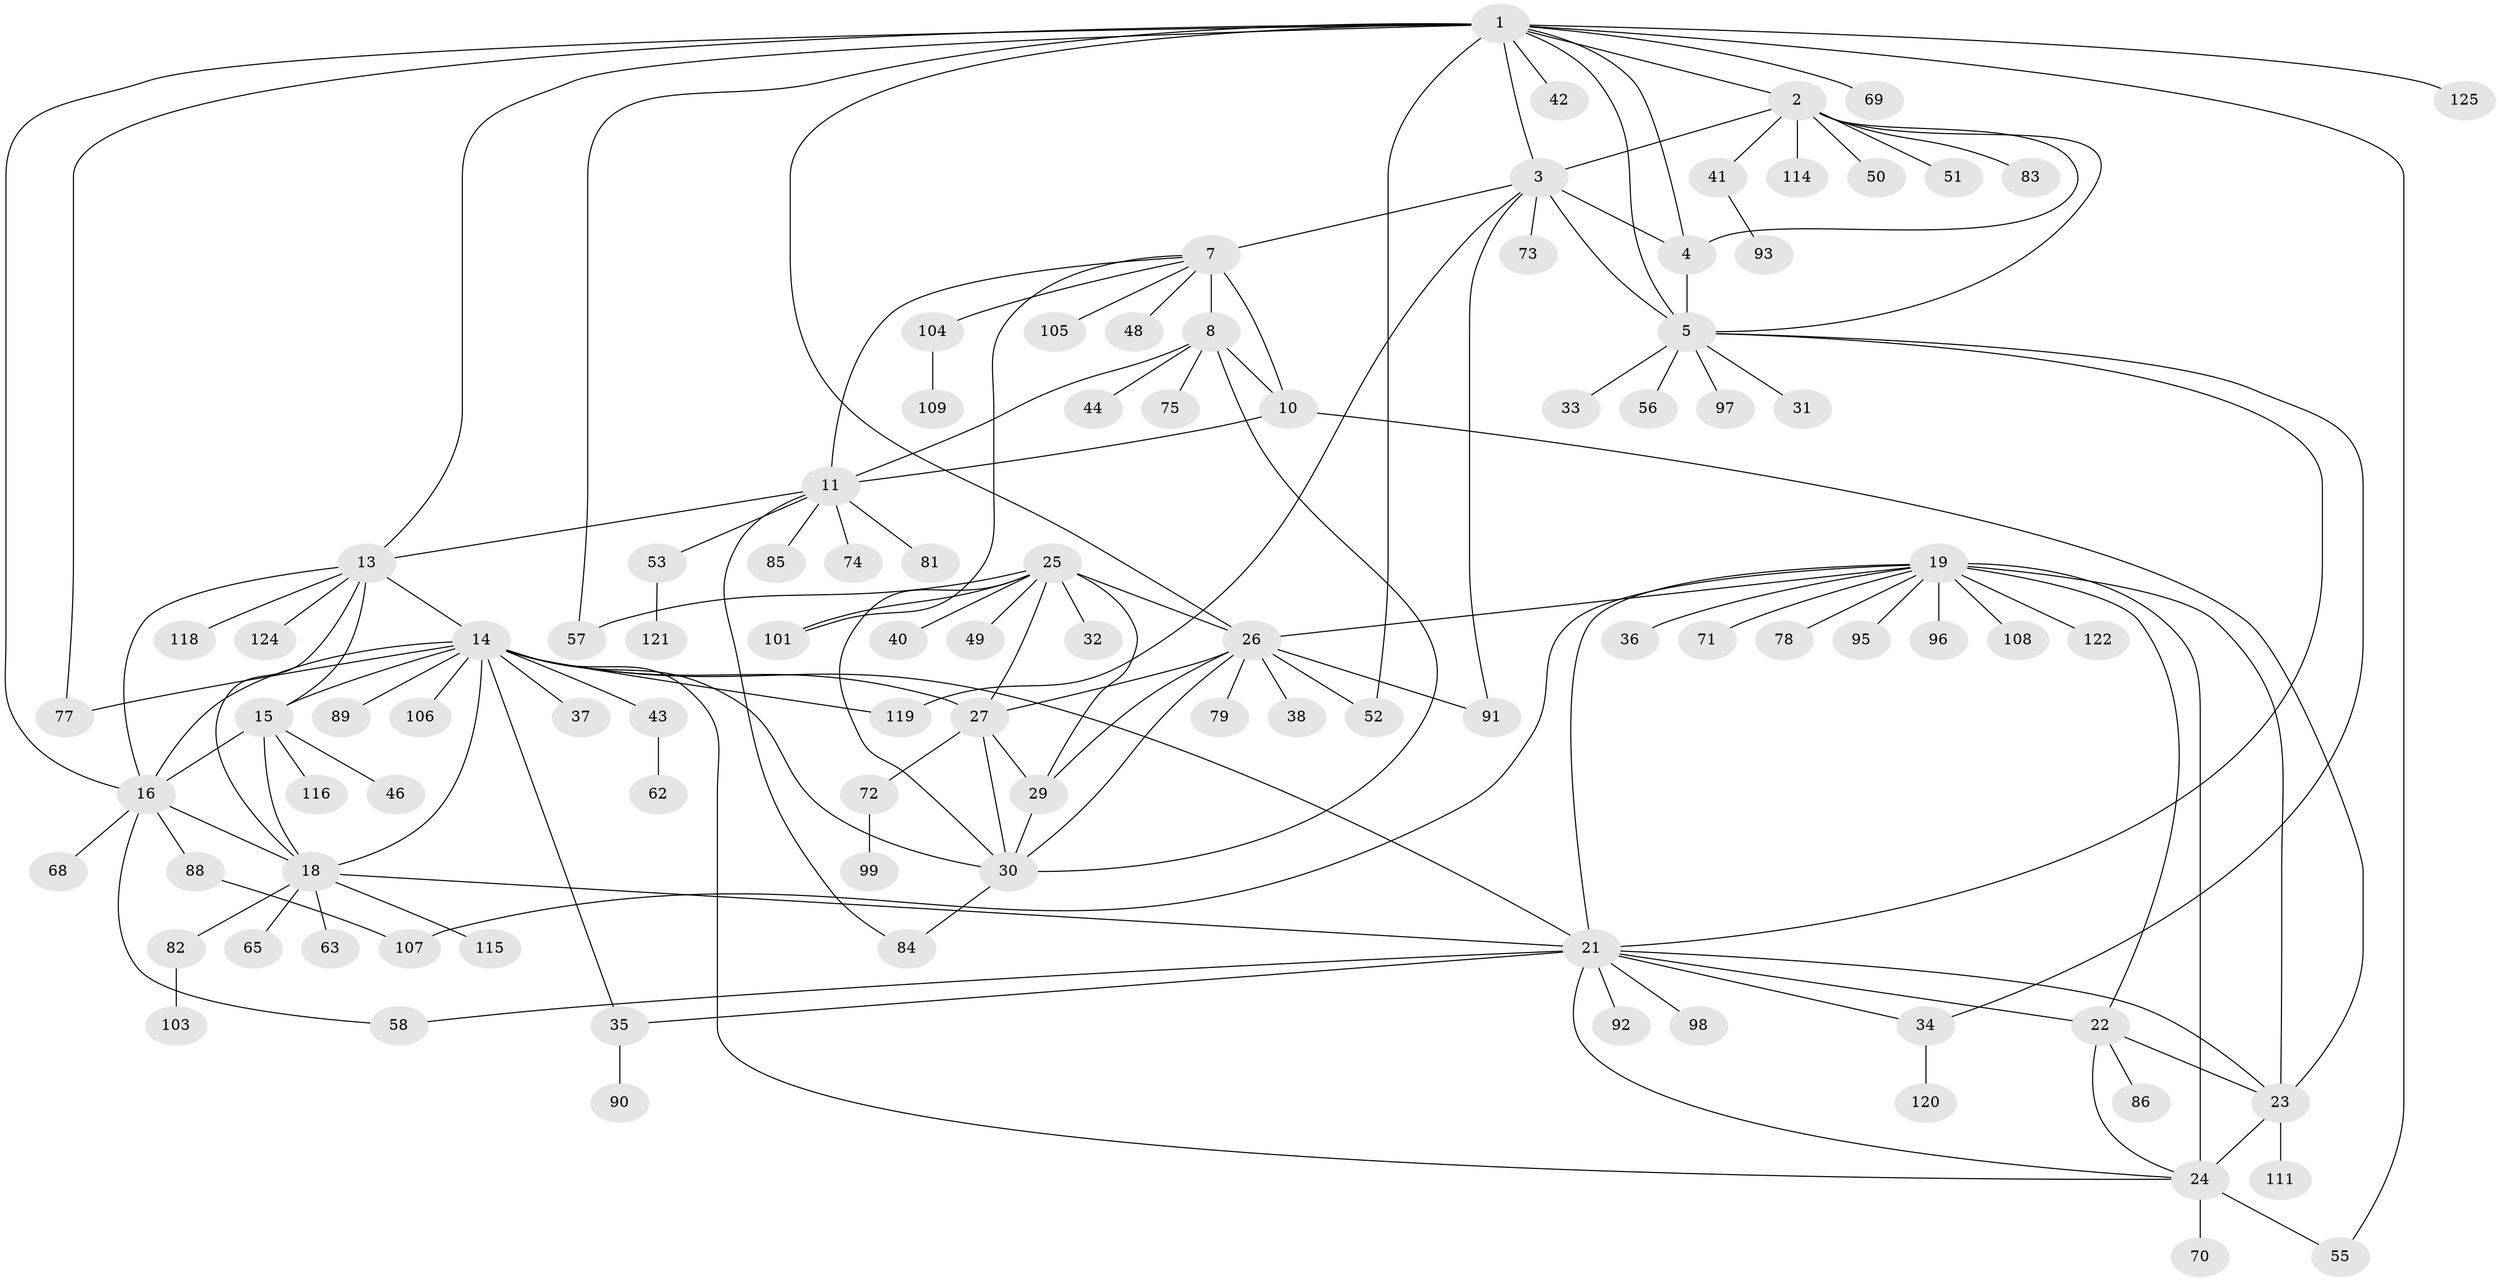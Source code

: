 // original degree distribution, {16: 0.008, 11: 0.024, 9: 0.048, 6: 0.048, 12: 0.024, 5: 0.008, 7: 0.04, 10: 0.008, 8: 0.024, 13: 0.008, 1: 0.536, 3: 0.024, 4: 0.016, 2: 0.184}
// Generated by graph-tools (version 1.1) at 2025/42/03/06/25 10:42:07]
// undirected, 98 vertices, 146 edges
graph export_dot {
graph [start="1"]
  node [color=gray90,style=filled];
  1 [super="+47"];
  2 [super="+66"];
  3 [super="+6"];
  4 [super="+94"];
  5 [super="+100"];
  7 [super="+12"];
  8 [super="+9"];
  10 [super="+76"];
  11 [super="+61"];
  13 [super="+54"];
  14 [super="+17"];
  15 [super="+87"];
  16;
  18 [super="+60"];
  19 [super="+20"];
  21 [super="+110"];
  22;
  23;
  24 [super="+80"];
  25 [super="+59"];
  26 [super="+28"];
  27 [super="+39"];
  29 [super="+113"];
  30 [super="+45"];
  31;
  32;
  33;
  34;
  35 [super="+64"];
  36;
  37;
  38;
  40;
  41;
  42;
  43;
  44;
  46;
  48;
  49;
  50;
  51;
  52;
  53 [super="+123"];
  55 [super="+67"];
  56;
  57;
  58;
  62;
  63;
  65;
  68;
  69;
  70;
  71;
  72;
  73;
  74;
  75;
  77;
  78 [super="+117"];
  79;
  81;
  82;
  83;
  84;
  85;
  86 [super="+102"];
  88;
  89;
  90;
  91;
  92;
  93;
  95;
  96;
  97;
  98;
  99;
  101;
  103 [super="+112"];
  104;
  105;
  106;
  107;
  108;
  109;
  111;
  114;
  115;
  116;
  118;
  119;
  120;
  121;
  122;
  124;
  125;
  1 -- 2;
  1 -- 3 [weight=2];
  1 -- 4;
  1 -- 5;
  1 -- 16;
  1 -- 42;
  1 -- 52;
  1 -- 57;
  1 -- 69;
  1 -- 77;
  1 -- 125;
  1 -- 13;
  1 -- 26;
  1 -- 55;
  2 -- 3 [weight=2];
  2 -- 4;
  2 -- 5;
  2 -- 41;
  2 -- 50;
  2 -- 51;
  2 -- 83;
  2 -- 114;
  3 -- 4 [weight=2];
  3 -- 5 [weight=2];
  3 -- 73;
  3 -- 91;
  3 -- 119;
  3 -- 7;
  4 -- 5;
  5 -- 21;
  5 -- 31;
  5 -- 33;
  5 -- 34;
  5 -- 56;
  5 -- 97;
  7 -- 8 [weight=4];
  7 -- 10 [weight=2];
  7 -- 11 [weight=2];
  7 -- 104;
  7 -- 101;
  7 -- 105;
  7 -- 48;
  8 -- 10 [weight=2];
  8 -- 11 [weight=2];
  8 -- 30;
  8 -- 75;
  8 -- 44;
  10 -- 11;
  10 -- 23;
  11 -- 13;
  11 -- 53;
  11 -- 74;
  11 -- 81;
  11 -- 84;
  11 -- 85;
  13 -- 14 [weight=2];
  13 -- 15;
  13 -- 16;
  13 -- 18;
  13 -- 118;
  13 -- 124;
  14 -- 15 [weight=2];
  14 -- 16 [weight=2];
  14 -- 18 [weight=2];
  14 -- 21;
  14 -- 37;
  14 -- 77;
  14 -- 106;
  14 -- 35;
  14 -- 43;
  14 -- 119;
  14 -- 89;
  14 -- 30;
  14 -- 24;
  14 -- 27;
  15 -- 16;
  15 -- 18;
  15 -- 46;
  15 -- 116;
  16 -- 18;
  16 -- 58;
  16 -- 68;
  16 -- 88;
  18 -- 65;
  18 -- 82;
  18 -- 115;
  18 -- 21;
  18 -- 63;
  19 -- 21 [weight=2];
  19 -- 22 [weight=2];
  19 -- 23 [weight=2];
  19 -- 24 [weight=2];
  19 -- 36;
  19 -- 71;
  19 -- 78;
  19 -- 107;
  19 -- 108;
  19 -- 122;
  19 -- 26;
  19 -- 96;
  19 -- 95;
  21 -- 22;
  21 -- 23;
  21 -- 24;
  21 -- 34;
  21 -- 35;
  21 -- 58;
  21 -- 92;
  21 -- 98;
  22 -- 23;
  22 -- 24;
  22 -- 86;
  23 -- 24;
  23 -- 111;
  24 -- 55;
  24 -- 70;
  25 -- 26 [weight=2];
  25 -- 27;
  25 -- 29;
  25 -- 30;
  25 -- 32;
  25 -- 40;
  25 -- 49;
  25 -- 57;
  25 -- 101;
  26 -- 27 [weight=2];
  26 -- 29 [weight=2];
  26 -- 30 [weight=2];
  26 -- 38;
  26 -- 91;
  26 -- 79;
  26 -- 52;
  27 -- 29;
  27 -- 30;
  27 -- 72;
  29 -- 30;
  30 -- 84;
  34 -- 120;
  35 -- 90;
  41 -- 93;
  43 -- 62;
  53 -- 121;
  72 -- 99;
  82 -- 103;
  88 -- 107;
  104 -- 109;
}
